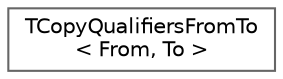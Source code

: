 digraph "Graphical Class Hierarchy"
{
 // INTERACTIVE_SVG=YES
 // LATEX_PDF_SIZE
  bgcolor="transparent";
  edge [fontname=Helvetica,fontsize=10,labelfontname=Helvetica,labelfontsize=10];
  node [fontname=Helvetica,fontsize=10,shape=box,height=0.2,width=0.4];
  rankdir="LR";
  Node0 [id="Node000000",label="TCopyQualifiersFromTo\l\< From, To \>",height=0.2,width=0.4,color="grey40", fillcolor="white", style="filled",URL="$de/db8/structTCopyQualifiersFromTo.html",tooltip="Copies the cv-qualifiers from one type to another, e.g.:"];
}

